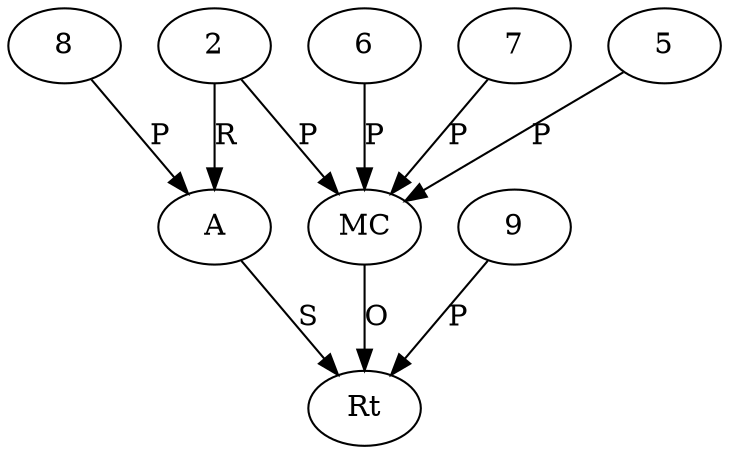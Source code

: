 digraph "AUG" {

  1 [ label="MC" s="verifyCommand()" t="Macro" l="1015" ];
  2 [ t="String" n="args" ];
  3 [ label="A" t="String[]" l="1018" ];
  4 [ label="Rt" l="1047" ];
  5 [ t="int" v="3" ];
  6 [ t="int" v="3" ];
  7 [ t="int" v="3" ];
  8 [ t="int" v="1" ];
  9 [ t="int" v="0" ];
  2 -> 1 [ label="P" ];
  6 -> 1 [ label="P" ];
  5 -> 1 [ label="P" ];
  7 -> 1 [ label="P" ];
  8 -> 3 [ label="P" ];
  2 -> 3 [ label="R" ];
  1 -> 4 [ label="O" ];
  9 -> 4 [ label="P" ];
  3 -> 4 [ label="S" ];
}
